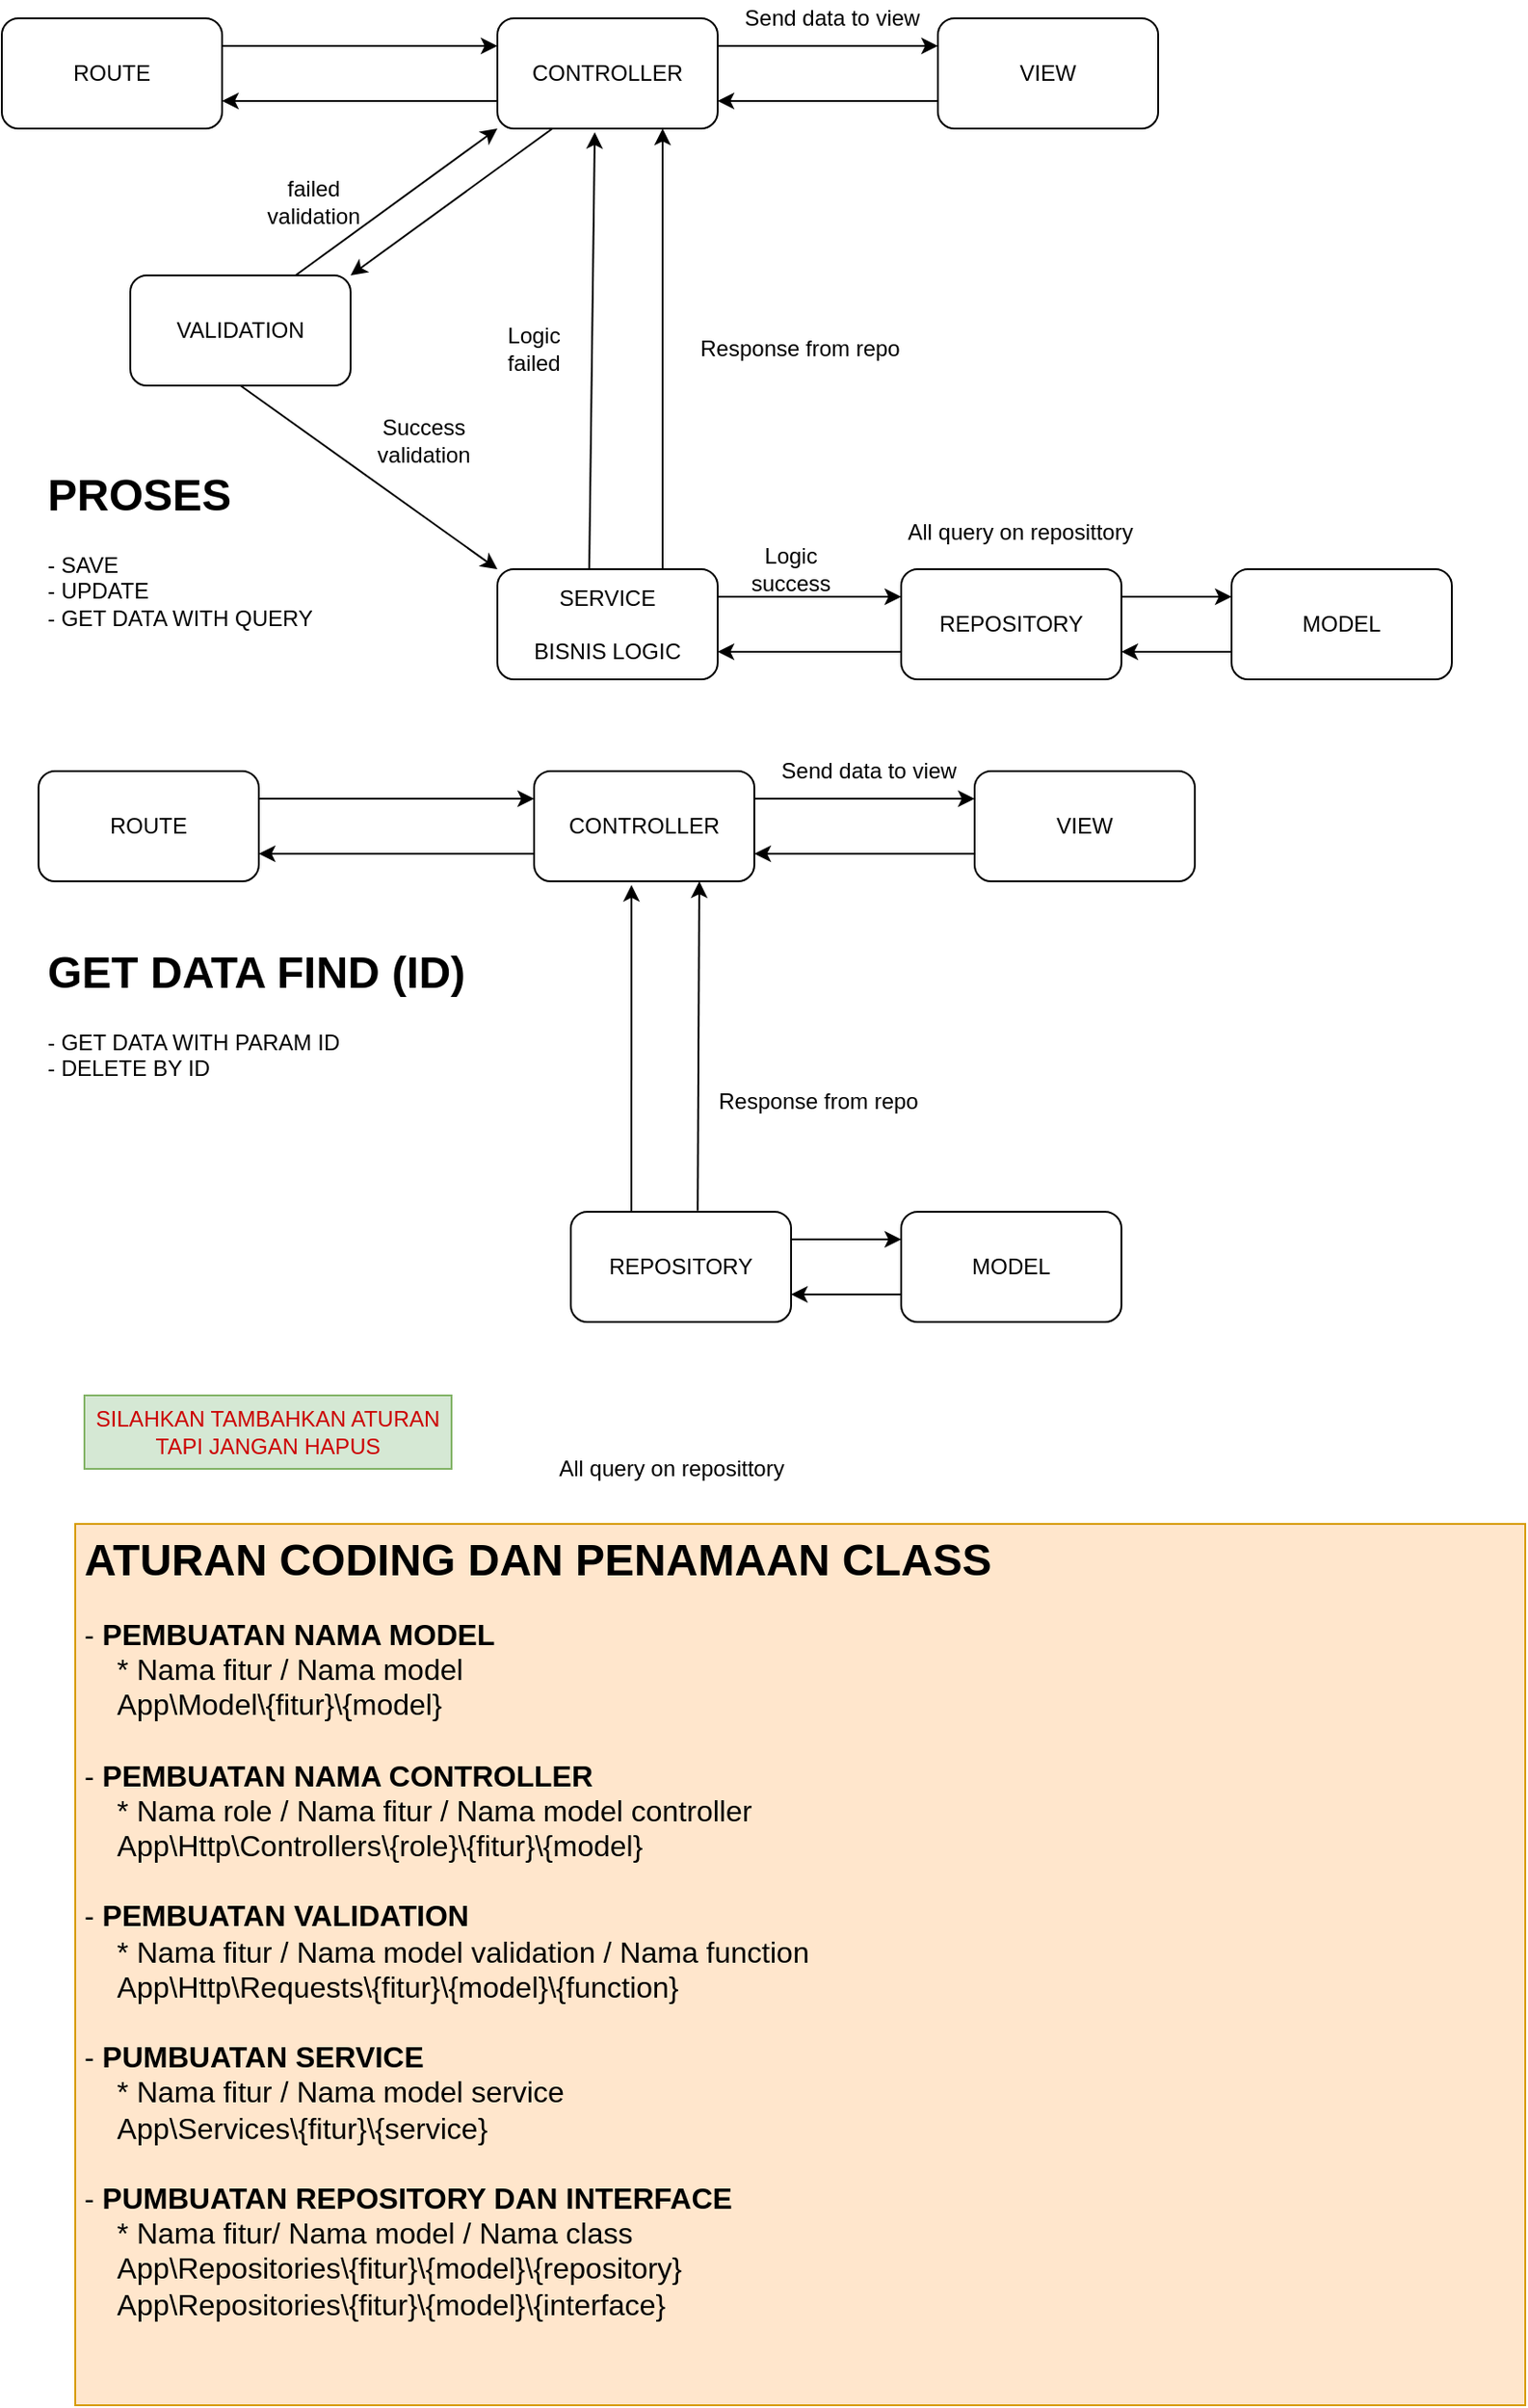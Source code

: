 <mxfile version="12.9.3" type="github">
  <diagram id="luk-lptBpI3I-AvnTJZ9" name="Page-1">
    <mxGraphModel dx="865" dy="479" grid="1" gridSize="10" guides="1" tooltips="1" connect="1" arrows="1" fold="1" page="1" pageScale="1" pageWidth="850" pageHeight="3000" math="0" shadow="0">
      <root>
        <mxCell id="0" />
        <mxCell id="1" parent="0" />
        <mxCell id="W2P2gU5ogUcAPibVDbyo-1" value="ROUTE" style="rounded=1;whiteSpace=wrap;html=1;" parent="1" vertex="1">
          <mxGeometry x="10" y="50" width="120" height="60" as="geometry" />
        </mxCell>
        <mxCell id="W2P2gU5ogUcAPibVDbyo-2" value="CONTROLLER" style="rounded=1;whiteSpace=wrap;html=1;" parent="1" vertex="1">
          <mxGeometry x="280" y="50" width="120" height="60" as="geometry" />
        </mxCell>
        <mxCell id="W2P2gU5ogUcAPibVDbyo-3" value="&lt;div&gt;SERVICE&lt;/div&gt;&lt;br&gt;BISNIS LOGIC" style="rounded=1;whiteSpace=wrap;html=1;" parent="1" vertex="1">
          <mxGeometry x="280" y="350" width="120" height="60" as="geometry" />
        </mxCell>
        <mxCell id="W2P2gU5ogUcAPibVDbyo-4" value="REPOSITORY" style="rounded=1;whiteSpace=wrap;html=1;" parent="1" vertex="1">
          <mxGeometry x="500" y="350" width="120" height="60" as="geometry" />
        </mxCell>
        <mxCell id="W2P2gU5ogUcAPibVDbyo-5" value="VALIDATION" style="rounded=1;whiteSpace=wrap;html=1;" parent="1" vertex="1">
          <mxGeometry x="80" y="190" width="120" height="60" as="geometry" />
        </mxCell>
        <mxCell id="W2P2gU5ogUcAPibVDbyo-6" value="MODEL" style="rounded=1;whiteSpace=wrap;html=1;" parent="1" vertex="1">
          <mxGeometry x="680" y="350" width="120" height="60" as="geometry" />
        </mxCell>
        <mxCell id="W2P2gU5ogUcAPibVDbyo-8" value="" style="endArrow=classic;html=1;exitX=0.75;exitY=0;exitDx=0;exitDy=0;entryX=0;entryY=1;entryDx=0;entryDy=0;" parent="1" source="W2P2gU5ogUcAPibVDbyo-5" target="W2P2gU5ogUcAPibVDbyo-2" edge="1">
          <mxGeometry width="50" height="50" relative="1" as="geometry">
            <mxPoint x="280" y="290" as="sourcePoint" />
            <mxPoint x="220" y="120" as="targetPoint" />
          </mxGeometry>
        </mxCell>
        <mxCell id="W2P2gU5ogUcAPibVDbyo-9" value="" style="endArrow=classic;html=1;entryX=0;entryY=0;entryDx=0;entryDy=0;exitX=0.5;exitY=1;exitDx=0;exitDy=0;" parent="1" source="W2P2gU5ogUcAPibVDbyo-5" target="W2P2gU5ogUcAPibVDbyo-3" edge="1">
          <mxGeometry width="50" height="50" relative="1" as="geometry">
            <mxPoint x="280" y="290" as="sourcePoint" />
            <mxPoint x="330" y="240" as="targetPoint" />
          </mxGeometry>
        </mxCell>
        <mxCell id="W2P2gU5ogUcAPibVDbyo-11" value="" style="endArrow=classic;html=1;exitX=1;exitY=0.25;exitDx=0;exitDy=0;entryX=0;entryY=0.25;entryDx=0;entryDy=0;" parent="1" source="W2P2gU5ogUcAPibVDbyo-4" target="W2P2gU5ogUcAPibVDbyo-6" edge="1">
          <mxGeometry width="50" height="50" relative="1" as="geometry">
            <mxPoint x="280" y="290" as="sourcePoint" />
            <mxPoint x="330" y="240" as="targetPoint" />
          </mxGeometry>
        </mxCell>
        <mxCell id="W2P2gU5ogUcAPibVDbyo-12" value="" style="endArrow=classic;html=1;exitX=0;exitY=0.75;exitDx=0;exitDy=0;entryX=1;entryY=0.75;entryDx=0;entryDy=0;" parent="1" source="W2P2gU5ogUcAPibVDbyo-6" target="W2P2gU5ogUcAPibVDbyo-4" edge="1">
          <mxGeometry width="50" height="50" relative="1" as="geometry">
            <mxPoint x="280" y="290" as="sourcePoint" />
            <mxPoint x="330" y="240" as="targetPoint" />
          </mxGeometry>
        </mxCell>
        <mxCell id="W2P2gU5ogUcAPibVDbyo-13" value="" style="endArrow=classic;html=1;exitX=1;exitY=0.25;exitDx=0;exitDy=0;entryX=0;entryY=0.25;entryDx=0;entryDy=0;" parent="1" source="W2P2gU5ogUcAPibVDbyo-3" target="W2P2gU5ogUcAPibVDbyo-4" edge="1">
          <mxGeometry width="50" height="50" relative="1" as="geometry">
            <mxPoint x="280" y="290" as="sourcePoint" />
            <mxPoint x="330" y="240" as="targetPoint" />
          </mxGeometry>
        </mxCell>
        <mxCell id="W2P2gU5ogUcAPibVDbyo-14" value="" style="endArrow=classic;html=1;exitX=0;exitY=0.75;exitDx=0;exitDy=0;entryX=1;entryY=0.75;entryDx=0;entryDy=0;" parent="1" source="W2P2gU5ogUcAPibVDbyo-4" target="W2P2gU5ogUcAPibVDbyo-3" edge="1">
          <mxGeometry width="50" height="50" relative="1" as="geometry">
            <mxPoint x="280" y="290" as="sourcePoint" />
            <mxPoint x="330" y="240" as="targetPoint" />
          </mxGeometry>
        </mxCell>
        <mxCell id="W2P2gU5ogUcAPibVDbyo-15" value="" style="endArrow=classic;html=1;exitX=0.75;exitY=0;exitDx=0;exitDy=0;entryX=0.75;entryY=1;entryDx=0;entryDy=0;" parent="1" source="W2P2gU5ogUcAPibVDbyo-3" target="W2P2gU5ogUcAPibVDbyo-2" edge="1">
          <mxGeometry width="50" height="50" relative="1" as="geometry">
            <mxPoint x="280" y="290" as="sourcePoint" />
            <mxPoint x="330" y="240" as="targetPoint" />
          </mxGeometry>
        </mxCell>
        <mxCell id="W2P2gU5ogUcAPibVDbyo-17" value="" style="endArrow=classic;html=1;exitX=1;exitY=0.25;exitDx=0;exitDy=0;entryX=0;entryY=0.25;entryDx=0;entryDy=0;" parent="1" source="W2P2gU5ogUcAPibVDbyo-1" target="W2P2gU5ogUcAPibVDbyo-2" edge="1">
          <mxGeometry width="50" height="50" relative="1" as="geometry">
            <mxPoint x="280" y="250" as="sourcePoint" />
            <mxPoint x="330" y="200" as="targetPoint" />
          </mxGeometry>
        </mxCell>
        <mxCell id="W2P2gU5ogUcAPibVDbyo-18" value="" style="endArrow=classic;html=1;exitX=0;exitY=0.75;exitDx=0;exitDy=0;entryX=1;entryY=0.75;entryDx=0;entryDy=0;" parent="1" source="W2P2gU5ogUcAPibVDbyo-2" target="W2P2gU5ogUcAPibVDbyo-1" edge="1">
          <mxGeometry width="50" height="50" relative="1" as="geometry">
            <mxPoint x="280" y="250" as="sourcePoint" />
            <mxPoint x="330" y="200" as="targetPoint" />
          </mxGeometry>
        </mxCell>
        <mxCell id="W2P2gU5ogUcAPibVDbyo-19" value="&lt;div&gt;VIEW&lt;/div&gt;" style="rounded=1;whiteSpace=wrap;html=1;" parent="1" vertex="1">
          <mxGeometry x="520" y="50" width="120" height="60" as="geometry" />
        </mxCell>
        <mxCell id="W2P2gU5ogUcAPibVDbyo-20" value="" style="endArrow=classic;html=1;exitX=0;exitY=0.75;exitDx=0;exitDy=0;entryX=1;entryY=0.75;entryDx=0;entryDy=0;" parent="1" source="W2P2gU5ogUcAPibVDbyo-19" target="W2P2gU5ogUcAPibVDbyo-2" edge="1">
          <mxGeometry width="50" height="50" relative="1" as="geometry">
            <mxPoint x="280" y="250" as="sourcePoint" />
            <mxPoint x="330" y="200" as="targetPoint" />
          </mxGeometry>
        </mxCell>
        <mxCell id="W2P2gU5ogUcAPibVDbyo-21" value="" style="endArrow=classic;html=1;exitX=1;exitY=0.25;exitDx=0;exitDy=0;entryX=0;entryY=0.25;entryDx=0;entryDy=0;" parent="1" source="W2P2gU5ogUcAPibVDbyo-2" target="W2P2gU5ogUcAPibVDbyo-19" edge="1">
          <mxGeometry width="50" height="50" relative="1" as="geometry">
            <mxPoint x="280" y="250" as="sourcePoint" />
            <mxPoint x="330" y="200" as="targetPoint" />
          </mxGeometry>
        </mxCell>
        <mxCell id="W2P2gU5ogUcAPibVDbyo-23" value="&lt;h1&gt;PROSES&lt;/h1&gt;&lt;div&gt;- SAVE&lt;/div&gt;&lt;div&gt;- UPDATE&lt;/div&gt;&lt;div&gt;- GET DATA WITH QUERY&lt;/div&gt;" style="text;html=1;strokeColor=none;fillColor=none;spacing=5;spacingTop=-20;whiteSpace=wrap;overflow=hidden;rounded=0;" parent="1" vertex="1">
          <mxGeometry x="30" y="290" width="220" height="100" as="geometry" />
        </mxCell>
        <mxCell id="W2P2gU5ogUcAPibVDbyo-24" value="" style="endArrow=classic;html=1;entryX=1;entryY=0;entryDx=0;entryDy=0;exitX=0.25;exitY=1;exitDx=0;exitDy=0;" parent="1" source="W2P2gU5ogUcAPibVDbyo-2" target="W2P2gU5ogUcAPibVDbyo-5" edge="1">
          <mxGeometry width="50" height="50" relative="1" as="geometry">
            <mxPoint x="260" y="180" as="sourcePoint" />
            <mxPoint x="330" y="200" as="targetPoint" />
          </mxGeometry>
        </mxCell>
        <mxCell id="W2P2gU5ogUcAPibVDbyo-25" value="&lt;div&gt;failed validation&lt;/div&gt;" style="text;html=1;strokeColor=none;fillColor=none;align=center;verticalAlign=middle;whiteSpace=wrap;rounded=0;" parent="1" vertex="1">
          <mxGeometry x="160" y="140" width="40" height="20" as="geometry" />
        </mxCell>
        <mxCell id="W2P2gU5ogUcAPibVDbyo-27" value="Success validation" style="text;html=1;strokeColor=none;fillColor=none;align=center;verticalAlign=middle;whiteSpace=wrap;rounded=0;" parent="1" vertex="1">
          <mxGeometry x="220" y="270" width="40" height="20" as="geometry" />
        </mxCell>
        <mxCell id="W2P2gU5ogUcAPibVDbyo-28" value="Logic success" style="text;html=1;strokeColor=none;fillColor=none;align=center;verticalAlign=middle;whiteSpace=wrap;rounded=0;" parent="1" vertex="1">
          <mxGeometry x="420" y="340" width="40" height="20" as="geometry" />
        </mxCell>
        <mxCell id="W2P2gU5ogUcAPibVDbyo-29" value="" style="endArrow=classic;html=1;exitX=0.417;exitY=0;exitDx=0;exitDy=0;exitPerimeter=0;entryX=0.442;entryY=1.033;entryDx=0;entryDy=0;entryPerimeter=0;" parent="1" source="W2P2gU5ogUcAPibVDbyo-3" target="W2P2gU5ogUcAPibVDbyo-2" edge="1">
          <mxGeometry width="50" height="50" relative="1" as="geometry">
            <mxPoint x="280" y="250" as="sourcePoint" />
            <mxPoint x="330" y="200" as="targetPoint" />
          </mxGeometry>
        </mxCell>
        <mxCell id="W2P2gU5ogUcAPibVDbyo-32" value="Logic failed" style="text;html=1;strokeColor=none;fillColor=none;align=center;verticalAlign=middle;whiteSpace=wrap;rounded=0;" parent="1" vertex="1">
          <mxGeometry x="280" y="220" width="40" height="20" as="geometry" />
        </mxCell>
        <mxCell id="W2P2gU5ogUcAPibVDbyo-34" value="Response from repo" style="text;html=1;strokeColor=none;fillColor=none;align=center;verticalAlign=middle;whiteSpace=wrap;rounded=0;" parent="1" vertex="1">
          <mxGeometry x="380" y="220" width="130" height="20" as="geometry" />
        </mxCell>
        <mxCell id="W2P2gU5ogUcAPibVDbyo-35" value="Send data to view" style="text;html=1;strokeColor=none;fillColor=none;align=center;verticalAlign=middle;whiteSpace=wrap;rounded=0;" parent="1" vertex="1">
          <mxGeometry x="405" y="40" width="115" height="20" as="geometry" />
        </mxCell>
        <mxCell id="W2P2gU5ogUcAPibVDbyo-37" value="All query on reposittory" style="text;html=1;strokeColor=none;fillColor=none;align=center;verticalAlign=middle;whiteSpace=wrap;rounded=0;" parent="1" vertex="1">
          <mxGeometry x="490" y="320" width="150" height="20" as="geometry" />
        </mxCell>
        <mxCell id="qvVug3DaQenadUw8ivpM-85" value="ROUTE" style="rounded=1;whiteSpace=wrap;html=1;" vertex="1" parent="1">
          <mxGeometry x="30" y="460" width="120" height="60" as="geometry" />
        </mxCell>
        <mxCell id="qvVug3DaQenadUw8ivpM-86" value="CONTROLLER" style="rounded=1;whiteSpace=wrap;html=1;" vertex="1" parent="1">
          <mxGeometry x="300" y="460" width="120" height="60" as="geometry" />
        </mxCell>
        <mxCell id="qvVug3DaQenadUw8ivpM-88" value="REPOSITORY" style="rounded=1;whiteSpace=wrap;html=1;" vertex="1" parent="1">
          <mxGeometry x="320" y="700" width="120" height="60" as="geometry" />
        </mxCell>
        <mxCell id="qvVug3DaQenadUw8ivpM-90" value="MODEL" style="rounded=1;whiteSpace=wrap;html=1;" vertex="1" parent="1">
          <mxGeometry x="500" y="700" width="120" height="60" as="geometry" />
        </mxCell>
        <mxCell id="qvVug3DaQenadUw8ivpM-93" value="" style="endArrow=classic;html=1;exitX=1;exitY=0.25;exitDx=0;exitDy=0;entryX=0;entryY=0.25;entryDx=0;entryDy=0;" edge="1" source="qvVug3DaQenadUw8ivpM-88" target="qvVug3DaQenadUw8ivpM-90" parent="1">
          <mxGeometry width="50" height="50" relative="1" as="geometry">
            <mxPoint x="100" y="640" as="sourcePoint" />
            <mxPoint x="150" y="590" as="targetPoint" />
          </mxGeometry>
        </mxCell>
        <mxCell id="qvVug3DaQenadUw8ivpM-94" value="" style="endArrow=classic;html=1;exitX=0;exitY=0.75;exitDx=0;exitDy=0;entryX=1;entryY=0.75;entryDx=0;entryDy=0;" edge="1" source="qvVug3DaQenadUw8ivpM-90" target="qvVug3DaQenadUw8ivpM-88" parent="1">
          <mxGeometry width="50" height="50" relative="1" as="geometry">
            <mxPoint x="100" y="640" as="sourcePoint" />
            <mxPoint x="150" y="590" as="targetPoint" />
          </mxGeometry>
        </mxCell>
        <mxCell id="qvVug3DaQenadUw8ivpM-97" value="" style="endArrow=classic;html=1;exitX=0.576;exitY=-0.011;exitDx=0;exitDy=0;entryX=0.75;entryY=1;entryDx=0;entryDy=0;exitPerimeter=0;" edge="1" source="qvVug3DaQenadUw8ivpM-88" target="qvVug3DaQenadUw8ivpM-86" parent="1">
          <mxGeometry width="50" height="50" relative="1" as="geometry">
            <mxPoint x="390" y="760" as="sourcePoint" />
            <mxPoint x="350" y="650" as="targetPoint" />
          </mxGeometry>
        </mxCell>
        <mxCell id="qvVug3DaQenadUw8ivpM-98" value="" style="endArrow=classic;html=1;exitX=1;exitY=0.25;exitDx=0;exitDy=0;entryX=0;entryY=0.25;entryDx=0;entryDy=0;" edge="1" source="qvVug3DaQenadUw8ivpM-85" target="qvVug3DaQenadUw8ivpM-86" parent="1">
          <mxGeometry width="50" height="50" relative="1" as="geometry">
            <mxPoint x="300" y="660" as="sourcePoint" />
            <mxPoint x="350" y="610" as="targetPoint" />
          </mxGeometry>
        </mxCell>
        <mxCell id="qvVug3DaQenadUw8ivpM-99" value="" style="endArrow=classic;html=1;exitX=0;exitY=0.75;exitDx=0;exitDy=0;entryX=1;entryY=0.75;entryDx=0;entryDy=0;" edge="1" source="qvVug3DaQenadUw8ivpM-86" target="qvVug3DaQenadUw8ivpM-85" parent="1">
          <mxGeometry width="50" height="50" relative="1" as="geometry">
            <mxPoint x="300" y="660" as="sourcePoint" />
            <mxPoint x="350" y="610" as="targetPoint" />
          </mxGeometry>
        </mxCell>
        <mxCell id="qvVug3DaQenadUw8ivpM-100" value="&lt;div&gt;VIEW&lt;/div&gt;" style="rounded=1;whiteSpace=wrap;html=1;" vertex="1" parent="1">
          <mxGeometry x="540" y="460" width="120" height="60" as="geometry" />
        </mxCell>
        <mxCell id="qvVug3DaQenadUw8ivpM-101" value="" style="endArrow=classic;html=1;exitX=0;exitY=0.75;exitDx=0;exitDy=0;entryX=1;entryY=0.75;entryDx=0;entryDy=0;" edge="1" source="qvVug3DaQenadUw8ivpM-100" target="qvVug3DaQenadUw8ivpM-86" parent="1">
          <mxGeometry width="50" height="50" relative="1" as="geometry">
            <mxPoint x="300" y="660" as="sourcePoint" />
            <mxPoint x="350" y="610" as="targetPoint" />
          </mxGeometry>
        </mxCell>
        <mxCell id="qvVug3DaQenadUw8ivpM-102" value="" style="endArrow=classic;html=1;exitX=1;exitY=0.25;exitDx=0;exitDy=0;entryX=0;entryY=0.25;entryDx=0;entryDy=0;" edge="1" source="qvVug3DaQenadUw8ivpM-86" target="qvVug3DaQenadUw8ivpM-100" parent="1">
          <mxGeometry width="50" height="50" relative="1" as="geometry">
            <mxPoint x="300" y="660" as="sourcePoint" />
            <mxPoint x="350" y="610" as="targetPoint" />
          </mxGeometry>
        </mxCell>
        <mxCell id="qvVug3DaQenadUw8ivpM-103" value="&lt;h1&gt;GET DATA FIND (ID)&lt;/h1&gt;&lt;div&gt;- GET DATA WITH PARAM ID&lt;/div&gt;&lt;div&gt;- DELETE BY ID&lt;br&gt;&lt;/div&gt;" style="text;html=1;strokeColor=none;fillColor=none;spacing=5;spacingTop=-20;whiteSpace=wrap;overflow=hidden;rounded=0;" vertex="1" parent="1">
          <mxGeometry x="30" y="550" width="250" height="100" as="geometry" />
        </mxCell>
        <mxCell id="qvVug3DaQenadUw8ivpM-108" value="" style="endArrow=classic;html=1;entryX=0.442;entryY=1.033;entryDx=0;entryDy=0;entryPerimeter=0;" edge="1" target="qvVug3DaQenadUw8ivpM-86" parent="1">
          <mxGeometry width="50" height="50" relative="1" as="geometry">
            <mxPoint x="353" y="700" as="sourcePoint" />
            <mxPoint x="350" y="610" as="targetPoint" />
          </mxGeometry>
        </mxCell>
        <mxCell id="qvVug3DaQenadUw8ivpM-110" value="Response from repo" style="text;html=1;strokeColor=none;fillColor=none;align=center;verticalAlign=middle;whiteSpace=wrap;rounded=0;" vertex="1" parent="1">
          <mxGeometry x="390" y="630" width="130" height="20" as="geometry" />
        </mxCell>
        <mxCell id="qvVug3DaQenadUw8ivpM-111" value="Send data to view" style="text;html=1;strokeColor=none;fillColor=none;align=center;verticalAlign=middle;whiteSpace=wrap;rounded=0;" vertex="1" parent="1">
          <mxGeometry x="425" y="450" width="115" height="20" as="geometry" />
        </mxCell>
        <mxCell id="qvVug3DaQenadUw8ivpM-112" value="All query on reposittory" style="text;html=1;strokeColor=none;fillColor=none;align=center;verticalAlign=middle;whiteSpace=wrap;rounded=0;" vertex="1" parent="1">
          <mxGeometry x="300" y="830" width="150" height="20" as="geometry" />
        </mxCell>
        <mxCell id="qvVug3DaQenadUw8ivpM-113" value="&lt;h1&gt;ATURAN CODING DAN PENAMAAN CLASS&lt;br&gt;&lt;/h1&gt;&lt;font style=&quot;font-size: 16px&quot;&gt;- &lt;b&gt;PEMBUATAN NAMA MODEL&lt;/b&gt;&lt;br&gt;&amp;nbsp;&amp;nbsp; &amp;nbsp;* Nama fitur / Nama model&lt;br&gt;&amp;nbsp;&amp;nbsp; &amp;nbsp;App\Model\{fitur}\{model}&lt;br&gt;&amp;nbsp;&amp;nbsp; &amp;nbsp;&lt;br&gt;- &lt;b&gt;PEMBUATAN NAMA CONTROLLER&lt;/b&gt;&lt;br&gt;&amp;nbsp;&amp;nbsp; &amp;nbsp;* Nama role / Nama fitur / Nama model controller&lt;br&gt;&amp;nbsp;&amp;nbsp; &amp;nbsp;App\Http\Controllers\{role}\{fitur}\{model}&lt;br&gt;&amp;nbsp;&amp;nbsp; &lt;br&gt;- &lt;b&gt;PEMBUATAN VALIDATION&lt;/b&gt;&lt;br&gt;&amp;nbsp;&amp;nbsp; &amp;nbsp;* Nama fitur / Nama model validation / Nama function&lt;br&gt;&amp;nbsp;&amp;nbsp; &amp;nbsp;App\Http\Requests\{fitur}\{model}\{function}&lt;br&gt;&amp;nbsp;&amp;nbsp; &amp;nbsp;&lt;br&gt;- &lt;b&gt;PUMBUATAN SERVICE&lt;/b&gt;&lt;br&gt;&amp;nbsp;&amp;nbsp; &amp;nbsp;* Nama fitur / Nama model service&lt;br&gt;&amp;nbsp;&amp;nbsp; &amp;nbsp;App\Services\{fitur}\{service}&lt;br&gt;&lt;br&gt;- &lt;b&gt;PUMBUATAN REPOSITORY DAN INTERFACE&lt;/b&gt;&lt;br&gt;&amp;nbsp;&amp;nbsp; &amp;nbsp;* Nama fitur/ Nama model / Nama class &lt;br&gt;&amp;nbsp;&amp;nbsp; &amp;nbsp;App\Repositories\{fitur}\{model}\{repository}&lt;br&gt;&amp;nbsp;&amp;nbsp; &amp;nbsp;App\Repositories\{fitur}\{model}\{interface}&lt;/font&gt;" style="text;html=1;strokeColor=#d79b00;fillColor=#ffe6cc;spacing=5;spacingTop=-20;whiteSpace=wrap;overflow=hidden;rounded=0;" vertex="1" parent="1">
          <mxGeometry x="50" y="870" width="790" height="480" as="geometry" />
        </mxCell>
        <mxCell id="qvVug3DaQenadUw8ivpM-114" value="&lt;font color=&quot;#CC0000&quot;&gt;SILAHKAN TAMBAHKAN ATURAN TAPI JANGAN HAPUS&lt;/font&gt;" style="text;html=1;strokeColor=#82b366;fillColor=#d5e8d4;align=center;verticalAlign=middle;whiteSpace=wrap;rounded=0;" vertex="1" parent="1">
          <mxGeometry x="55" y="800" width="200" height="40" as="geometry" />
        </mxCell>
      </root>
    </mxGraphModel>
  </diagram>
</mxfile>
